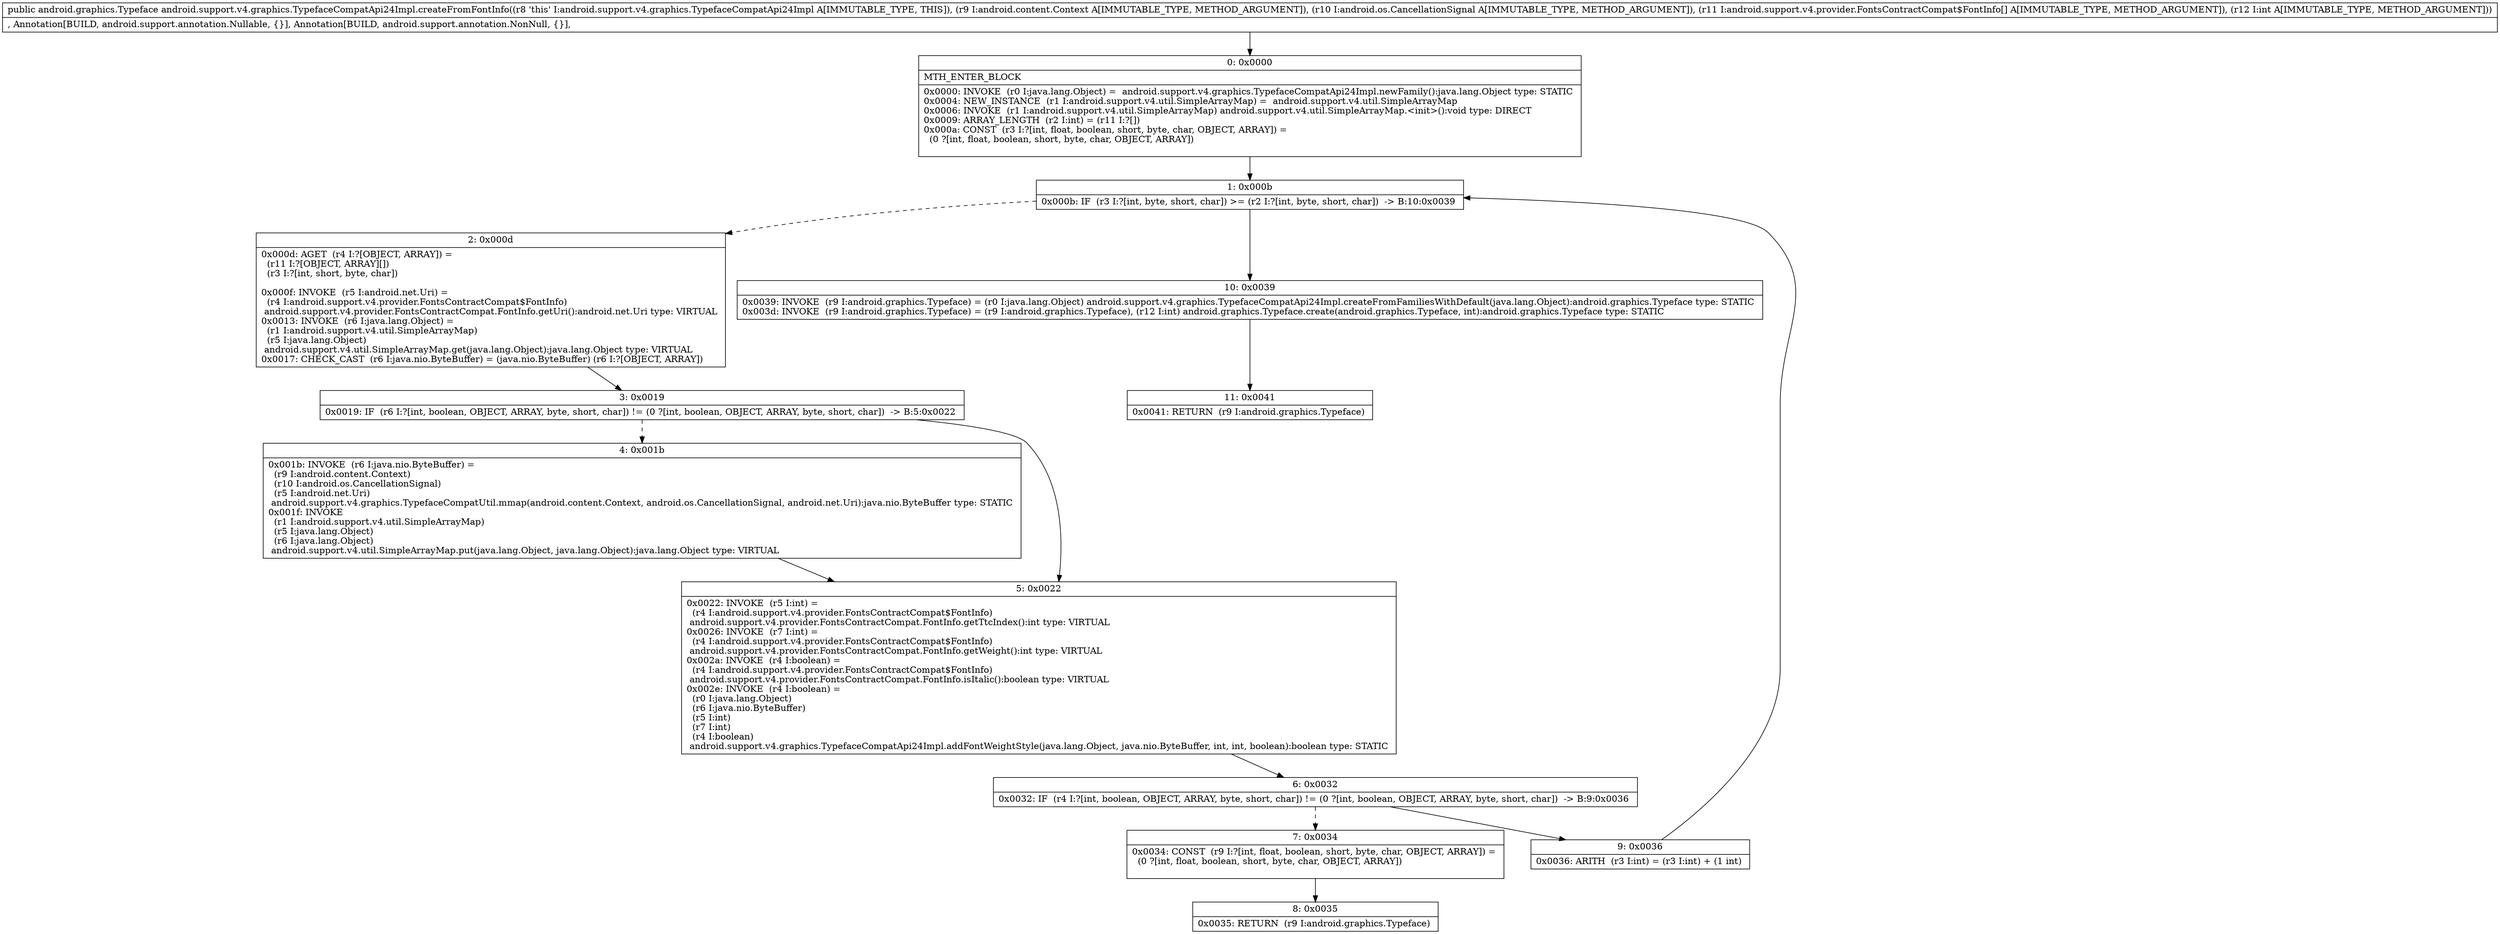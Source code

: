 digraph "CFG forandroid.support.v4.graphics.TypefaceCompatApi24Impl.createFromFontInfo(Landroid\/content\/Context;Landroid\/os\/CancellationSignal;[Landroid\/support\/v4\/provider\/FontsContractCompat$FontInfo;I)Landroid\/graphics\/Typeface;" {
Node_0 [shape=record,label="{0\:\ 0x0000|MTH_ENTER_BLOCK\l|0x0000: INVOKE  (r0 I:java.lang.Object) =  android.support.v4.graphics.TypefaceCompatApi24Impl.newFamily():java.lang.Object type: STATIC \l0x0004: NEW_INSTANCE  (r1 I:android.support.v4.util.SimpleArrayMap) =  android.support.v4.util.SimpleArrayMap \l0x0006: INVOKE  (r1 I:android.support.v4.util.SimpleArrayMap) android.support.v4.util.SimpleArrayMap.\<init\>():void type: DIRECT \l0x0009: ARRAY_LENGTH  (r2 I:int) = (r11 I:?[]) \l0x000a: CONST  (r3 I:?[int, float, boolean, short, byte, char, OBJECT, ARRAY]) = \l  (0 ?[int, float, boolean, short, byte, char, OBJECT, ARRAY])\l \l}"];
Node_1 [shape=record,label="{1\:\ 0x000b|0x000b: IF  (r3 I:?[int, byte, short, char]) \>= (r2 I:?[int, byte, short, char])  \-\> B:10:0x0039 \l}"];
Node_2 [shape=record,label="{2\:\ 0x000d|0x000d: AGET  (r4 I:?[OBJECT, ARRAY]) = \l  (r11 I:?[OBJECT, ARRAY][])\l  (r3 I:?[int, short, byte, char])\l \l0x000f: INVOKE  (r5 I:android.net.Uri) = \l  (r4 I:android.support.v4.provider.FontsContractCompat$FontInfo)\l android.support.v4.provider.FontsContractCompat.FontInfo.getUri():android.net.Uri type: VIRTUAL \l0x0013: INVOKE  (r6 I:java.lang.Object) = \l  (r1 I:android.support.v4.util.SimpleArrayMap)\l  (r5 I:java.lang.Object)\l android.support.v4.util.SimpleArrayMap.get(java.lang.Object):java.lang.Object type: VIRTUAL \l0x0017: CHECK_CAST  (r6 I:java.nio.ByteBuffer) = (java.nio.ByteBuffer) (r6 I:?[OBJECT, ARRAY]) \l}"];
Node_3 [shape=record,label="{3\:\ 0x0019|0x0019: IF  (r6 I:?[int, boolean, OBJECT, ARRAY, byte, short, char]) != (0 ?[int, boolean, OBJECT, ARRAY, byte, short, char])  \-\> B:5:0x0022 \l}"];
Node_4 [shape=record,label="{4\:\ 0x001b|0x001b: INVOKE  (r6 I:java.nio.ByteBuffer) = \l  (r9 I:android.content.Context)\l  (r10 I:android.os.CancellationSignal)\l  (r5 I:android.net.Uri)\l android.support.v4.graphics.TypefaceCompatUtil.mmap(android.content.Context, android.os.CancellationSignal, android.net.Uri):java.nio.ByteBuffer type: STATIC \l0x001f: INVOKE  \l  (r1 I:android.support.v4.util.SimpleArrayMap)\l  (r5 I:java.lang.Object)\l  (r6 I:java.lang.Object)\l android.support.v4.util.SimpleArrayMap.put(java.lang.Object, java.lang.Object):java.lang.Object type: VIRTUAL \l}"];
Node_5 [shape=record,label="{5\:\ 0x0022|0x0022: INVOKE  (r5 I:int) = \l  (r4 I:android.support.v4.provider.FontsContractCompat$FontInfo)\l android.support.v4.provider.FontsContractCompat.FontInfo.getTtcIndex():int type: VIRTUAL \l0x0026: INVOKE  (r7 I:int) = \l  (r4 I:android.support.v4.provider.FontsContractCompat$FontInfo)\l android.support.v4.provider.FontsContractCompat.FontInfo.getWeight():int type: VIRTUAL \l0x002a: INVOKE  (r4 I:boolean) = \l  (r4 I:android.support.v4.provider.FontsContractCompat$FontInfo)\l android.support.v4.provider.FontsContractCompat.FontInfo.isItalic():boolean type: VIRTUAL \l0x002e: INVOKE  (r4 I:boolean) = \l  (r0 I:java.lang.Object)\l  (r6 I:java.nio.ByteBuffer)\l  (r5 I:int)\l  (r7 I:int)\l  (r4 I:boolean)\l android.support.v4.graphics.TypefaceCompatApi24Impl.addFontWeightStyle(java.lang.Object, java.nio.ByteBuffer, int, int, boolean):boolean type: STATIC \l}"];
Node_6 [shape=record,label="{6\:\ 0x0032|0x0032: IF  (r4 I:?[int, boolean, OBJECT, ARRAY, byte, short, char]) != (0 ?[int, boolean, OBJECT, ARRAY, byte, short, char])  \-\> B:9:0x0036 \l}"];
Node_7 [shape=record,label="{7\:\ 0x0034|0x0034: CONST  (r9 I:?[int, float, boolean, short, byte, char, OBJECT, ARRAY]) = \l  (0 ?[int, float, boolean, short, byte, char, OBJECT, ARRAY])\l \l}"];
Node_8 [shape=record,label="{8\:\ 0x0035|0x0035: RETURN  (r9 I:android.graphics.Typeface) \l}"];
Node_9 [shape=record,label="{9\:\ 0x0036|0x0036: ARITH  (r3 I:int) = (r3 I:int) + (1 int) \l}"];
Node_10 [shape=record,label="{10\:\ 0x0039|0x0039: INVOKE  (r9 I:android.graphics.Typeface) = (r0 I:java.lang.Object) android.support.v4.graphics.TypefaceCompatApi24Impl.createFromFamiliesWithDefault(java.lang.Object):android.graphics.Typeface type: STATIC \l0x003d: INVOKE  (r9 I:android.graphics.Typeface) = (r9 I:android.graphics.Typeface), (r12 I:int) android.graphics.Typeface.create(android.graphics.Typeface, int):android.graphics.Typeface type: STATIC \l}"];
Node_11 [shape=record,label="{11\:\ 0x0041|0x0041: RETURN  (r9 I:android.graphics.Typeface) \l}"];
MethodNode[shape=record,label="{public android.graphics.Typeface android.support.v4.graphics.TypefaceCompatApi24Impl.createFromFontInfo((r8 'this' I:android.support.v4.graphics.TypefaceCompatApi24Impl A[IMMUTABLE_TYPE, THIS]), (r9 I:android.content.Context A[IMMUTABLE_TYPE, METHOD_ARGUMENT]), (r10 I:android.os.CancellationSignal A[IMMUTABLE_TYPE, METHOD_ARGUMENT]), (r11 I:android.support.v4.provider.FontsContractCompat$FontInfo[] A[IMMUTABLE_TYPE, METHOD_ARGUMENT]), (r12 I:int A[IMMUTABLE_TYPE, METHOD_ARGUMENT]))  | , Annotation[BUILD, android.support.annotation.Nullable, \{\}], Annotation[BUILD, android.support.annotation.NonNull, \{\}], \l}"];
MethodNode -> Node_0;
Node_0 -> Node_1;
Node_1 -> Node_2[style=dashed];
Node_1 -> Node_10;
Node_2 -> Node_3;
Node_3 -> Node_4[style=dashed];
Node_3 -> Node_5;
Node_4 -> Node_5;
Node_5 -> Node_6;
Node_6 -> Node_7[style=dashed];
Node_6 -> Node_9;
Node_7 -> Node_8;
Node_9 -> Node_1;
Node_10 -> Node_11;
}

